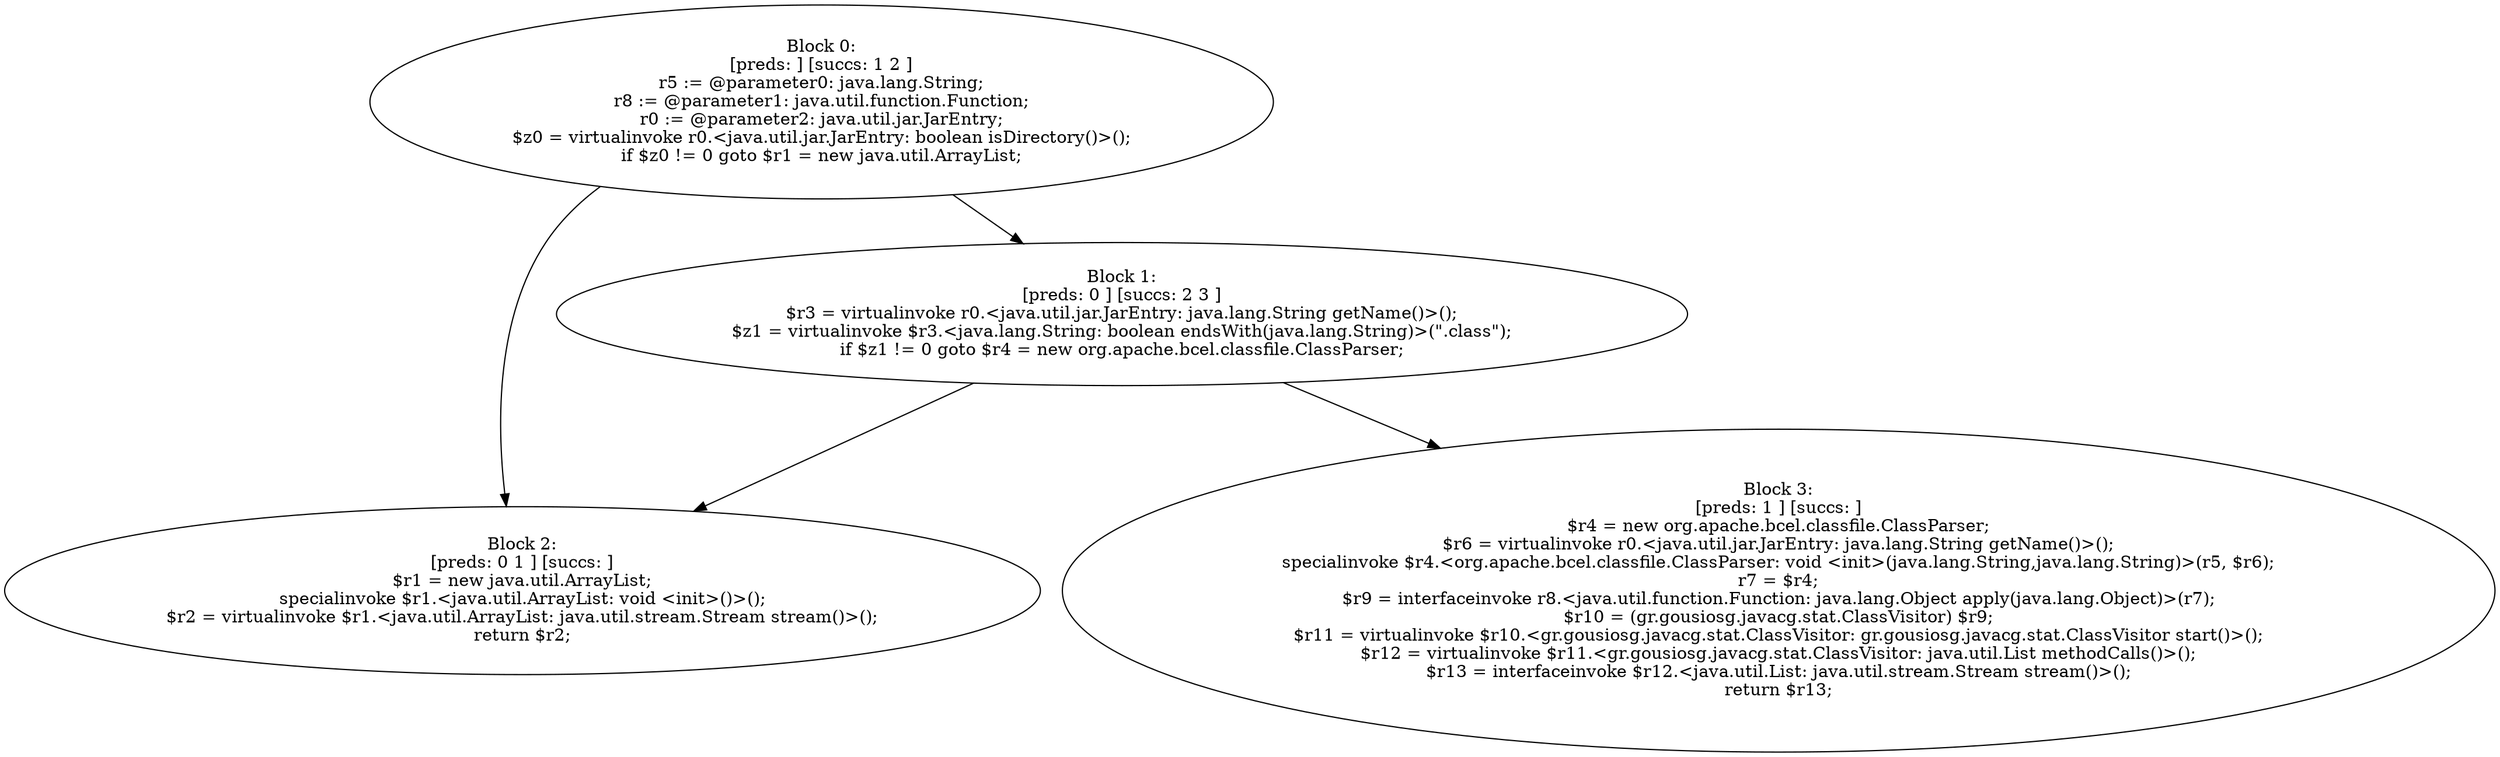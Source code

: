 digraph "unitGraph" {
    "Block 0:
[preds: ] [succs: 1 2 ]
r5 := @parameter0: java.lang.String;
r8 := @parameter1: java.util.function.Function;
r0 := @parameter2: java.util.jar.JarEntry;
$z0 = virtualinvoke r0.<java.util.jar.JarEntry: boolean isDirectory()>();
if $z0 != 0 goto $r1 = new java.util.ArrayList;
"
    "Block 1:
[preds: 0 ] [succs: 2 3 ]
$r3 = virtualinvoke r0.<java.util.jar.JarEntry: java.lang.String getName()>();
$z1 = virtualinvoke $r3.<java.lang.String: boolean endsWith(java.lang.String)>(\".class\");
if $z1 != 0 goto $r4 = new org.apache.bcel.classfile.ClassParser;
"
    "Block 2:
[preds: 0 1 ] [succs: ]
$r1 = new java.util.ArrayList;
specialinvoke $r1.<java.util.ArrayList: void <init>()>();
$r2 = virtualinvoke $r1.<java.util.ArrayList: java.util.stream.Stream stream()>();
return $r2;
"
    "Block 3:
[preds: 1 ] [succs: ]
$r4 = new org.apache.bcel.classfile.ClassParser;
$r6 = virtualinvoke r0.<java.util.jar.JarEntry: java.lang.String getName()>();
specialinvoke $r4.<org.apache.bcel.classfile.ClassParser: void <init>(java.lang.String,java.lang.String)>(r5, $r6);
r7 = $r4;
$r9 = interfaceinvoke r8.<java.util.function.Function: java.lang.Object apply(java.lang.Object)>(r7);
$r10 = (gr.gousiosg.javacg.stat.ClassVisitor) $r9;
$r11 = virtualinvoke $r10.<gr.gousiosg.javacg.stat.ClassVisitor: gr.gousiosg.javacg.stat.ClassVisitor start()>();
$r12 = virtualinvoke $r11.<gr.gousiosg.javacg.stat.ClassVisitor: java.util.List methodCalls()>();
$r13 = interfaceinvoke $r12.<java.util.List: java.util.stream.Stream stream()>();
return $r13;
"
    "Block 0:
[preds: ] [succs: 1 2 ]
r5 := @parameter0: java.lang.String;
r8 := @parameter1: java.util.function.Function;
r0 := @parameter2: java.util.jar.JarEntry;
$z0 = virtualinvoke r0.<java.util.jar.JarEntry: boolean isDirectory()>();
if $z0 != 0 goto $r1 = new java.util.ArrayList;
"->"Block 1:
[preds: 0 ] [succs: 2 3 ]
$r3 = virtualinvoke r0.<java.util.jar.JarEntry: java.lang.String getName()>();
$z1 = virtualinvoke $r3.<java.lang.String: boolean endsWith(java.lang.String)>(\".class\");
if $z1 != 0 goto $r4 = new org.apache.bcel.classfile.ClassParser;
";
    "Block 0:
[preds: ] [succs: 1 2 ]
r5 := @parameter0: java.lang.String;
r8 := @parameter1: java.util.function.Function;
r0 := @parameter2: java.util.jar.JarEntry;
$z0 = virtualinvoke r0.<java.util.jar.JarEntry: boolean isDirectory()>();
if $z0 != 0 goto $r1 = new java.util.ArrayList;
"->"Block 2:
[preds: 0 1 ] [succs: ]
$r1 = new java.util.ArrayList;
specialinvoke $r1.<java.util.ArrayList: void <init>()>();
$r2 = virtualinvoke $r1.<java.util.ArrayList: java.util.stream.Stream stream()>();
return $r2;
";
    "Block 1:
[preds: 0 ] [succs: 2 3 ]
$r3 = virtualinvoke r0.<java.util.jar.JarEntry: java.lang.String getName()>();
$z1 = virtualinvoke $r3.<java.lang.String: boolean endsWith(java.lang.String)>(\".class\");
if $z1 != 0 goto $r4 = new org.apache.bcel.classfile.ClassParser;
"->"Block 2:
[preds: 0 1 ] [succs: ]
$r1 = new java.util.ArrayList;
specialinvoke $r1.<java.util.ArrayList: void <init>()>();
$r2 = virtualinvoke $r1.<java.util.ArrayList: java.util.stream.Stream stream()>();
return $r2;
";
    "Block 1:
[preds: 0 ] [succs: 2 3 ]
$r3 = virtualinvoke r0.<java.util.jar.JarEntry: java.lang.String getName()>();
$z1 = virtualinvoke $r3.<java.lang.String: boolean endsWith(java.lang.String)>(\".class\");
if $z1 != 0 goto $r4 = new org.apache.bcel.classfile.ClassParser;
"->"Block 3:
[preds: 1 ] [succs: ]
$r4 = new org.apache.bcel.classfile.ClassParser;
$r6 = virtualinvoke r0.<java.util.jar.JarEntry: java.lang.String getName()>();
specialinvoke $r4.<org.apache.bcel.classfile.ClassParser: void <init>(java.lang.String,java.lang.String)>(r5, $r6);
r7 = $r4;
$r9 = interfaceinvoke r8.<java.util.function.Function: java.lang.Object apply(java.lang.Object)>(r7);
$r10 = (gr.gousiosg.javacg.stat.ClassVisitor) $r9;
$r11 = virtualinvoke $r10.<gr.gousiosg.javacg.stat.ClassVisitor: gr.gousiosg.javacg.stat.ClassVisitor start()>();
$r12 = virtualinvoke $r11.<gr.gousiosg.javacg.stat.ClassVisitor: java.util.List methodCalls()>();
$r13 = interfaceinvoke $r12.<java.util.List: java.util.stream.Stream stream()>();
return $r13;
";
}
